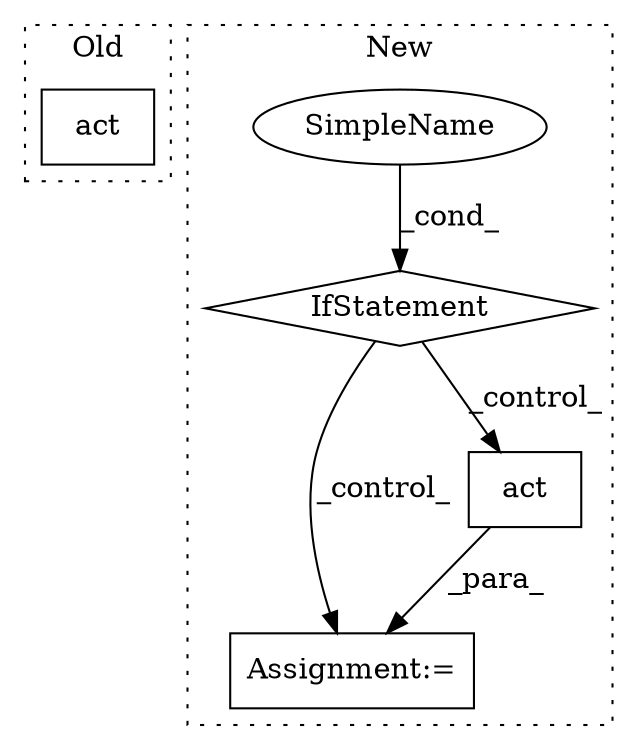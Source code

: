 digraph G {
subgraph cluster0 {
1 [label="act" a="32" s="1285,1335" l="4,1" shape="box"];
label = "Old";
style="dotted";
}
subgraph cluster1 {
2 [label="IfStatement" a="25" s="2740,2760" l="4,2" shape="diamond"];
3 [label="Assignment:=" a="7" s="2777" l="1" shape="box"];
4 [label="SimpleName" a="42" s="" l="" shape="ellipse"];
5 [label="act" a="32" s="2783,2794" l="4,1" shape="box"];
label = "New";
style="dotted";
}
2 -> 3 [label="_control_"];
2 -> 5 [label="_control_"];
4 -> 2 [label="_cond_"];
5 -> 3 [label="_para_"];
}